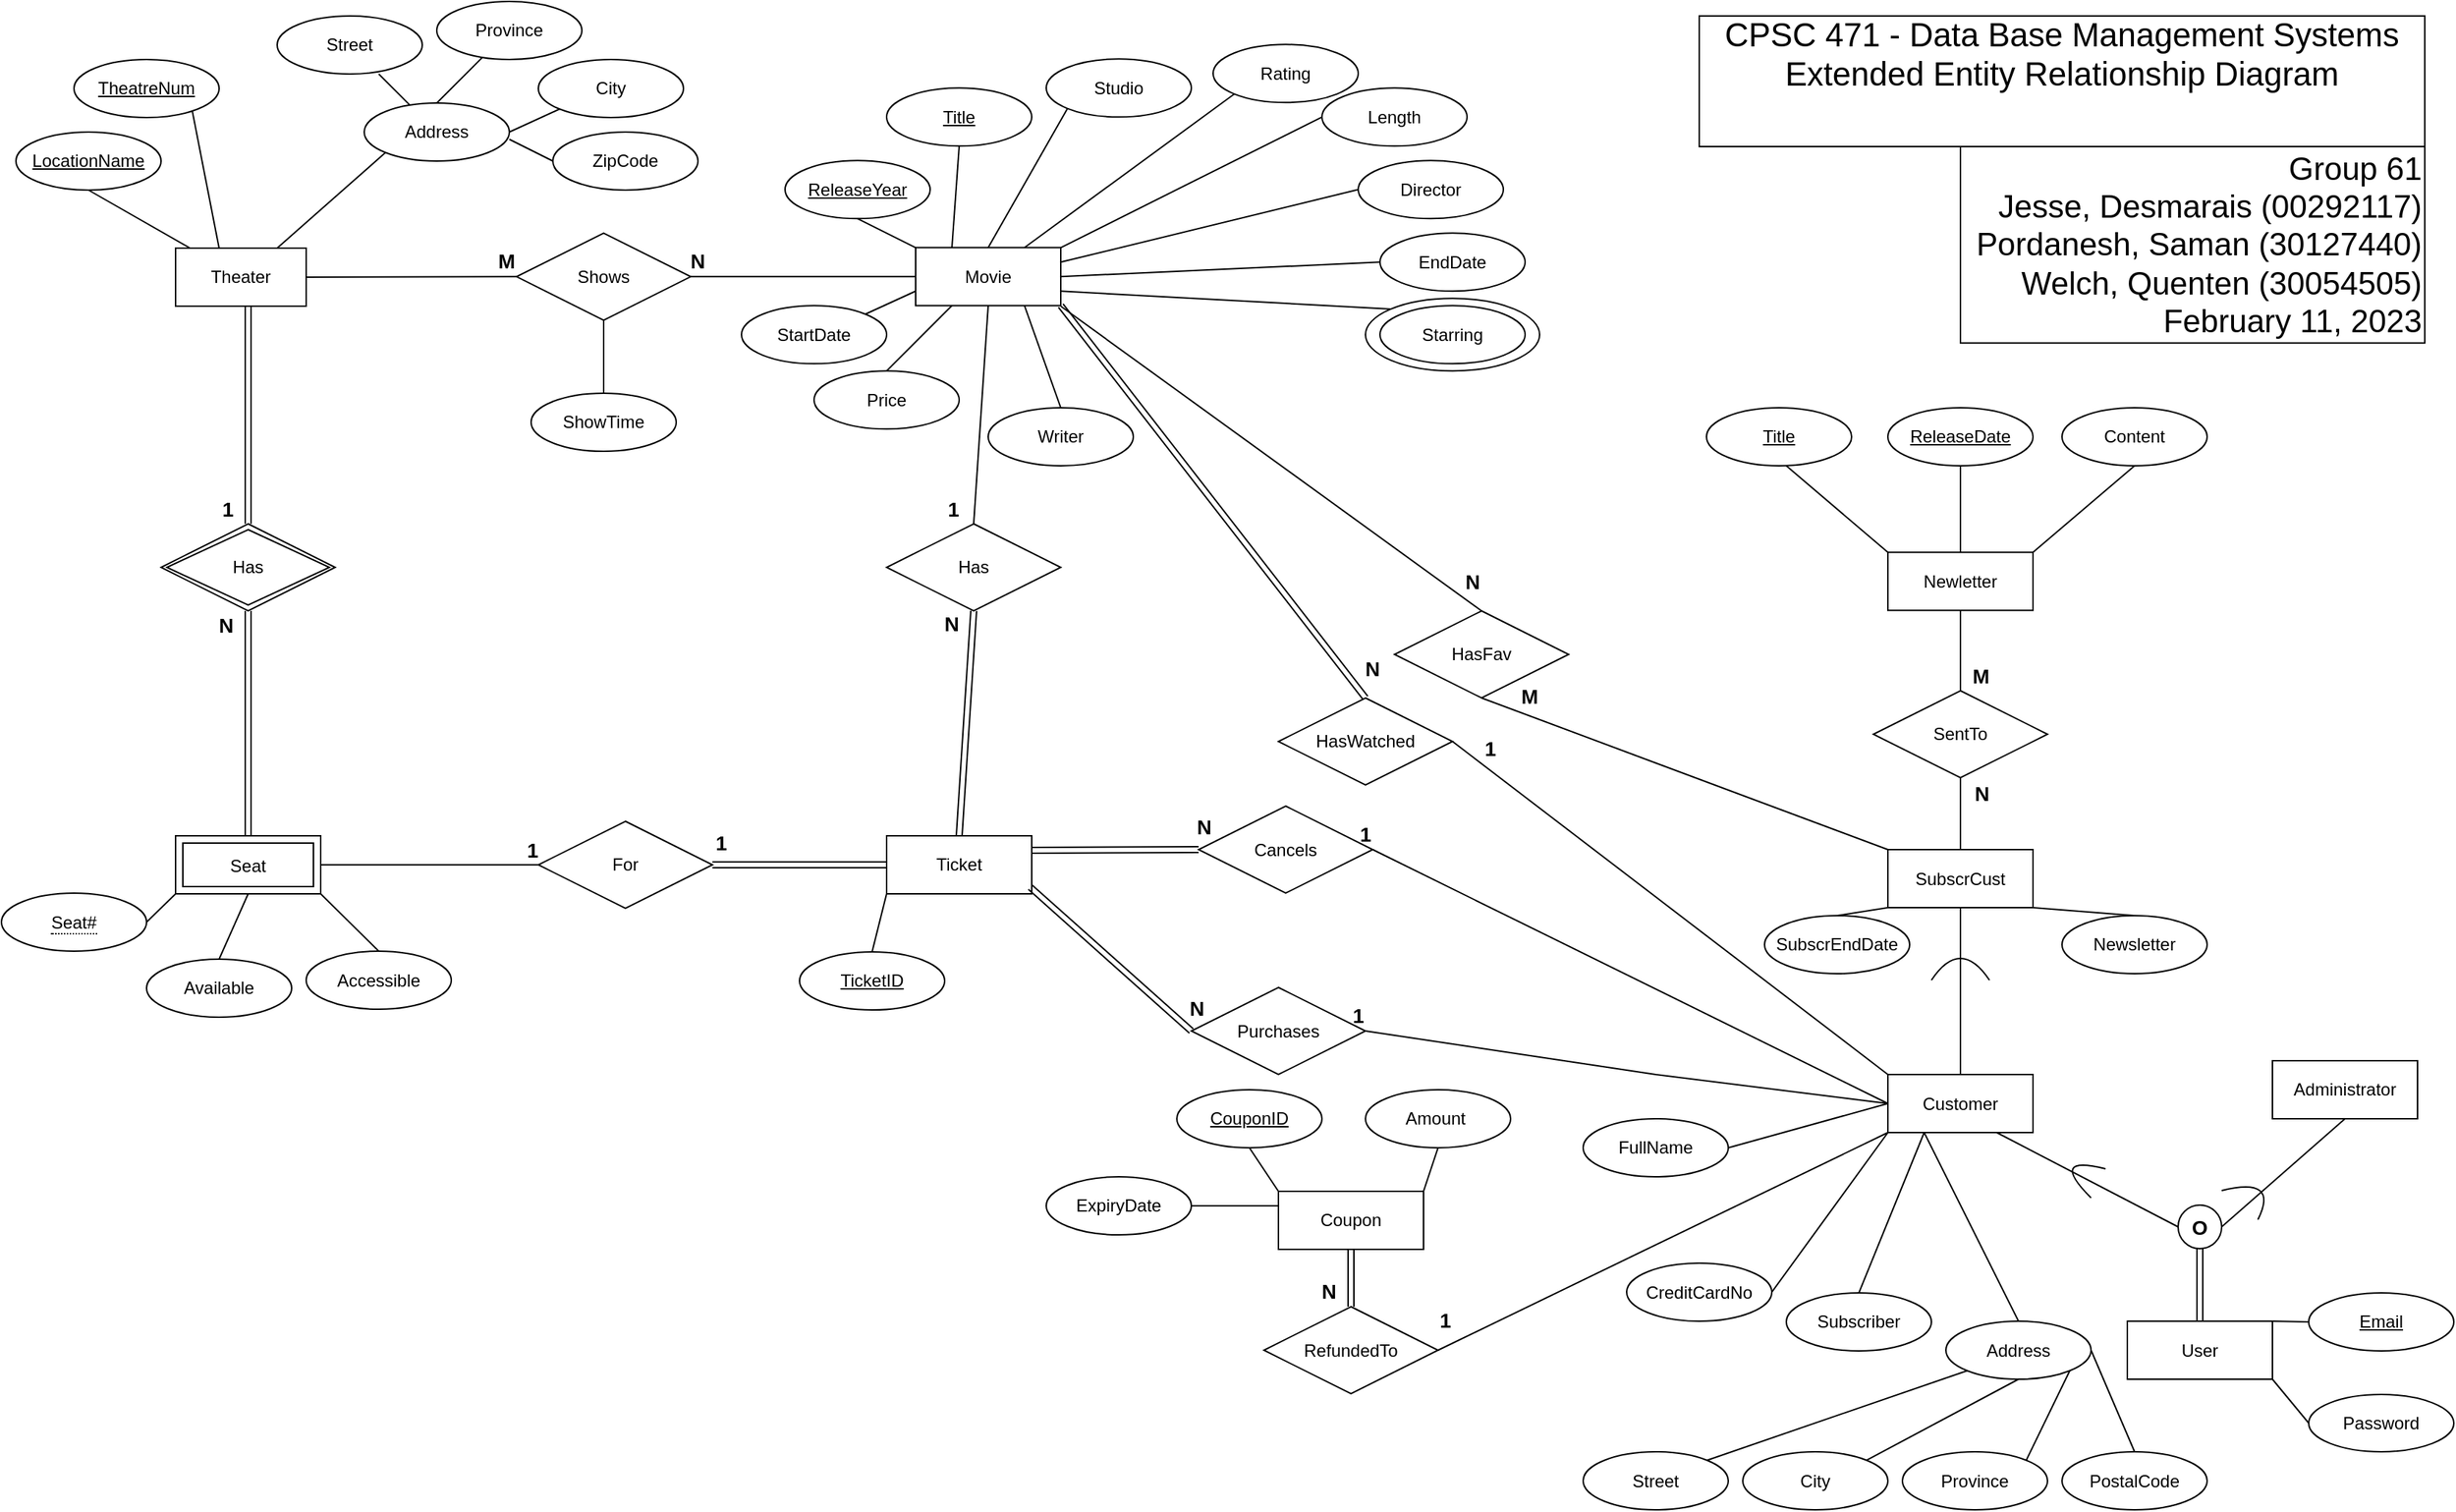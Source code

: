 <mxfile version="20.8.20" type="google"><diagram name="Page-1" id="qJ1Bfn8L9Js7blj-Uruq"><mxGraphModel grid="1" page="1" gridSize="10" guides="1" tooltips="1" connect="1" arrows="1" fold="1" pageScale="1" pageWidth="850" pageHeight="1100" math="0" shadow="0"><root><mxCell id="0"/><mxCell id="1" parent="0"/><mxCell id="-PAj37-45FIF2RfNOCXX-3" value="City" style="ellipse;whiteSpace=wrap;html=1;align=center;" vertex="1" parent="1"><mxGeometry x="370" y="40" width="100" height="40" as="geometry"/></mxCell><mxCell id="-PAj37-45FIF2RfNOCXX-5" value="Province" style="ellipse;whiteSpace=wrap;html=1;align=center;" vertex="1" parent="1"><mxGeometry x="300" width="100" height="40" as="geometry"/></mxCell><mxCell id="-PAj37-45FIF2RfNOCXX-7" value="&lt;u&gt;LocationName&lt;/u&gt;" style="ellipse;whiteSpace=wrap;html=1;align=center;" vertex="1" parent="1"><mxGeometry x="10" y="90" width="100" height="40" as="geometry"/></mxCell><mxCell id="-PAj37-45FIF2RfNOCXX-16" value="&lt;font style=&quot;font-size: 12px;&quot;&gt;Seat&lt;/font&gt;" style="shape=ext;margin=3;double=1;whiteSpace=wrap;html=1;align=center;fontSize=14;" vertex="1" parent="1"><mxGeometry x="120" y="575" width="100" height="40" as="geometry"/></mxCell><mxCell id="-PAj37-45FIF2RfNOCXX-19" value="Accessible" style="ellipse;whiteSpace=wrap;html=1;align=center;" vertex="1" parent="1"><mxGeometry x="210" y="654.5" width="100" height="40" as="geometry"/></mxCell><mxCell id="-PAj37-45FIF2RfNOCXX-21" value="Available" style="ellipse;whiteSpace=wrap;html=1;align=center;" vertex="1" parent="1"><mxGeometry x="100" y="660" width="100" height="40" as="geometry"/></mxCell><mxCell id="-PAj37-45FIF2RfNOCXX-22" value="Has" style="shape=rhombus;double=1;perimeter=rhombusPerimeter;whiteSpace=wrap;html=1;align=center;fontSize=12;" vertex="1" parent="1"><mxGeometry x="110" y="360" width="120" height="60" as="geometry"/></mxCell><mxCell id="-PAj37-45FIF2RfNOCXX-23" value="" style="shape=link;html=1;rounded=0;exitX=0.5;exitY=1;exitDx=0;exitDy=0;entryX=0.5;entryY=0;entryDx=0;entryDy=0;" edge="1" parent="1" target="-PAj37-45FIF2RfNOCXX-22"><mxGeometry relative="1" as="geometry"><mxPoint x="170" y="210" as="sourcePoint"/><mxPoint x="300" y="70" as="targetPoint"/></mxGeometry></mxCell><mxCell id="-PAj37-45FIF2RfNOCXX-24" value="&lt;b&gt;&lt;font style=&quot;font-size: 14px;&quot;&gt;1&lt;/font&gt;&lt;/b&gt;" style="resizable=0;html=1;align=right;verticalAlign=bottom;" connectable="0" vertex="1" parent="-PAj37-45FIF2RfNOCXX-23"><mxGeometry x="1" relative="1" as="geometry"><mxPoint x="-10" as="offset"/></mxGeometry></mxCell><mxCell id="-PAj37-45FIF2RfNOCXX-25" value="" style="shape=link;html=1;rounded=0;exitX=0.5;exitY=0;exitDx=0;exitDy=0;entryX=0.5;entryY=1;entryDx=0;entryDy=0;" edge="1" parent="1" source="-PAj37-45FIF2RfNOCXX-16" target="-PAj37-45FIF2RfNOCXX-22"><mxGeometry relative="1" as="geometry"><mxPoint x="230" y="180" as="sourcePoint"/><mxPoint x="300" y="130" as="targetPoint"/></mxGeometry></mxCell><mxCell id="-PAj37-45FIF2RfNOCXX-26" value="&lt;b&gt;&lt;font style=&quot;font-size: 14px;&quot;&gt;N&lt;/font&gt;&lt;/b&gt;" style="resizable=0;html=1;align=right;verticalAlign=bottom;" connectable="0" vertex="1" parent="-PAj37-45FIF2RfNOCXX-25"><mxGeometry x="1" relative="1" as="geometry"><mxPoint x="-10" y="20" as="offset"/></mxGeometry></mxCell><mxCell id="-PAj37-45FIF2RfNOCXX-27" value="Movie" style="whiteSpace=wrap;html=1;align=center;" vertex="1" parent="1"><mxGeometry x="630" y="169.64" width="100" height="40" as="geometry"/></mxCell><mxCell id="-PAj37-45FIF2RfNOCXX-29" value="&lt;u&gt;Title&lt;/u&gt;" style="ellipse;whiteSpace=wrap;html=1;align=center;" vertex="1" parent="1"><mxGeometry x="610" y="59.64" width="100" height="40" as="geometry"/></mxCell><mxCell id="-PAj37-45FIF2RfNOCXX-30" value="Studio" style="ellipse;whiteSpace=wrap;html=1;align=center;" vertex="1" parent="1"><mxGeometry x="720" y="39.64" width="100" height="40" as="geometry"/></mxCell><mxCell id="-PAj37-45FIF2RfNOCXX-32" value="Rating" style="ellipse;whiteSpace=wrap;html=1;align=center;" vertex="1" parent="1"><mxGeometry x="835" y="29.64" width="100" height="40" as="geometry"/></mxCell><mxCell id="-PAj37-45FIF2RfNOCXX-33" value="Length" style="ellipse;whiteSpace=wrap;html=1;align=center;" vertex="1" parent="1"><mxGeometry x="910" y="59.64" width="100" height="40" as="geometry"/></mxCell><mxCell id="-PAj37-45FIF2RfNOCXX-34" value="&lt;u&gt;TheatreNum&lt;/u&gt;" style="ellipse;whiteSpace=wrap;html=1;align=center;fontSize=12;" vertex="1" parent="1"><mxGeometry x="50" y="40" width="100" height="40" as="geometry"/></mxCell><mxCell id="-PAj37-45FIF2RfNOCXX-36" value="&lt;span style=&quot;border-bottom: 1px dotted&quot;&gt;Seat#&lt;/span&gt;" style="ellipse;whiteSpace=wrap;html=1;align=center;fontSize=12;" vertex="1" parent="1"><mxGeometry y="614.5" width="100" height="40" as="geometry"/></mxCell><mxCell id="-PAj37-45FIF2RfNOCXX-37" value="Director" style="ellipse;whiteSpace=wrap;html=1;align=center;" vertex="1" parent="1"><mxGeometry x="935" y="109.64" width="100" height="40" as="geometry"/></mxCell><mxCell id="-PAj37-45FIF2RfNOCXX-40" value="Writer" style="ellipse;whiteSpace=wrap;html=1;align=center;" vertex="1" parent="1"><mxGeometry x="680" y="280" width="100" height="40" as="geometry"/></mxCell><mxCell id="-PAj37-45FIF2RfNOCXX-46" value="&lt;u&gt;ReleaseYear&lt;/u&gt;" style="ellipse;whiteSpace=wrap;html=1;align=center;" vertex="1" parent="1"><mxGeometry x="540" y="109.64" width="100" height="40" as="geometry"/></mxCell><mxCell id="-PAj37-45FIF2RfNOCXX-47" value="StartDate" style="ellipse;whiteSpace=wrap;html=1;align=center;" vertex="1" parent="1"><mxGeometry x="510" y="209.64" width="100" height="40" as="geometry"/></mxCell><mxCell id="-PAj37-45FIF2RfNOCXX-48" value="EndDate" style="ellipse;whiteSpace=wrap;html=1;align=center;" vertex="1" parent="1"><mxGeometry x="950" y="159.64" width="100" height="40" as="geometry"/></mxCell><mxCell id="-PAj37-45FIF2RfNOCXX-49" value="Shows" style="shape=rhombus;perimeter=rhombusPerimeter;whiteSpace=wrap;html=1;align=center;fontSize=12;" vertex="1" parent="1"><mxGeometry x="355" y="159.64" width="120" height="60" as="geometry"/></mxCell><mxCell id="-PAj37-45FIF2RfNOCXX-50" value="" style="endArrow=none;html=1;rounded=0;fontSize=12;exitX=1;exitY=0.5;exitDx=0;exitDy=0;entryX=0;entryY=0.5;entryDx=0;entryDy=0;" edge="1" parent="1" source="eyGUkNBjq6eAQ4mQDDZJ-2" target="-PAj37-45FIF2RfNOCXX-49"><mxGeometry relative="1" as="geometry"><mxPoint x="220" y="190" as="sourcePoint"/><mxPoint x="490" y="330" as="targetPoint"/></mxGeometry></mxCell><mxCell id="-PAj37-45FIF2RfNOCXX-51" value="&lt;font style=&quot;font-size: 14px;&quot;&gt;M&lt;/font&gt;" style="resizable=0;html=1;align=right;verticalAlign=bottom;fontSize=13;fontStyle=1" connectable="0" vertex="1" parent="-PAj37-45FIF2RfNOCXX-50"><mxGeometry x="1" relative="1" as="geometry"><mxPoint as="offset"/></mxGeometry></mxCell><mxCell id="-PAj37-45FIF2RfNOCXX-53" value="" style="endArrow=none;html=1;rounded=0;fontSize=12;entryX=1;entryY=0.5;entryDx=0;entryDy=0;exitX=0;exitY=0.5;exitDx=0;exitDy=0;" edge="1" parent="1" source="-PAj37-45FIF2RfNOCXX-27" target="-PAj37-45FIF2RfNOCXX-49"><mxGeometry relative="1" as="geometry"><mxPoint x="880" y="190" as="sourcePoint"/><mxPoint x="710" y="190" as="targetPoint"/></mxGeometry></mxCell><mxCell id="-PAj37-45FIF2RfNOCXX-54" value="&lt;font style=&quot;font-size: 14px;&quot;&gt;&lt;b&gt;N&lt;/b&gt;&lt;/font&gt;" style="resizable=0;html=1;align=right;verticalAlign=bottom;fontSize=12;" connectable="0" vertex="1" parent="-PAj37-45FIF2RfNOCXX-53"><mxGeometry x="1" relative="1" as="geometry"><mxPoint x="10" as="offset"/></mxGeometry></mxCell><mxCell id="-PAj37-45FIF2RfNOCXX-59" value="For" style="shape=rhombus;perimeter=rhombusPerimeter;whiteSpace=wrap;html=1;align=center;fontSize=12;" vertex="1" parent="1"><mxGeometry x="370" y="565" width="120" height="60" as="geometry"/></mxCell><mxCell id="-PAj37-45FIF2RfNOCXX-60" value="" style="shape=link;html=1;rounded=0;exitX=0;exitY=0.5;exitDx=0;exitDy=0;entryX=1;entryY=0.5;entryDx=0;entryDy=0;" edge="1" parent="1" target="-PAj37-45FIF2RfNOCXX-59"><mxGeometry relative="1" as="geometry"><mxPoint x="610" y="595" as="sourcePoint"/><mxPoint x="300" y="70" as="targetPoint"/></mxGeometry></mxCell><mxCell id="-PAj37-45FIF2RfNOCXX-61" value="&lt;b&gt;&lt;font style=&quot;font-size: 14px;&quot;&gt;1&lt;/font&gt;&lt;/b&gt;" style="resizable=0;html=1;align=right;verticalAlign=bottom;" connectable="0" vertex="1" parent="-PAj37-45FIF2RfNOCXX-60"><mxGeometry x="1" relative="1" as="geometry"><mxPoint x="10" y="-5" as="offset"/></mxGeometry></mxCell><mxCell id="-PAj37-45FIF2RfNOCXX-62" value="" style="endArrow=none;html=1;rounded=0;fontSize=12;exitX=1;exitY=0.5;exitDx=0;exitDy=0;entryX=0;entryY=0.5;entryDx=0;entryDy=0;" edge="1" parent="1" source="-PAj37-45FIF2RfNOCXX-16" target="-PAj37-45FIF2RfNOCXX-59"><mxGeometry relative="1" as="geometry"><mxPoint x="230" y="200" as="sourcePoint"/><mxPoint x="490" y="200" as="targetPoint"/></mxGeometry></mxCell><mxCell id="-PAj37-45FIF2RfNOCXX-63" value="&lt;font style=&quot;font-size: 14px;&quot;&gt;1&lt;/font&gt;" style="resizable=0;html=1;align=right;verticalAlign=bottom;fontSize=13;fontStyle=1" connectable="0" vertex="1" parent="-PAj37-45FIF2RfNOCXX-62"><mxGeometry x="1" relative="1" as="geometry"><mxPoint as="offset"/></mxGeometry></mxCell><mxCell id="-PAj37-45FIF2RfNOCXX-65" value="" style="group" connectable="0" vertex="1" parent="1"><mxGeometry x="940" y="204.64" width="120" height="50" as="geometry"/></mxCell><mxCell id="-PAj37-45FIF2RfNOCXX-31" value="" style="ellipse;whiteSpace=wrap;html=1;align=center;" vertex="1" parent="-PAj37-45FIF2RfNOCXX-65"><mxGeometry width="120" height="50" as="geometry"/></mxCell><mxCell id="-PAj37-45FIF2RfNOCXX-38" value="Starring" style="ellipse;whiteSpace=wrap;html=1;align=center;" vertex="1" parent="-PAj37-45FIF2RfNOCXX-65"><mxGeometry x="10" y="5" width="100" height="40" as="geometry"/></mxCell><mxCell id="-PAj37-45FIF2RfNOCXX-68" value="Has" style="shape=rhombus;perimeter=rhombusPerimeter;whiteSpace=wrap;html=1;align=center;fontSize=12;" vertex="1" parent="1"><mxGeometry x="610" y="360" width="120" height="60" as="geometry"/></mxCell><mxCell id="-PAj37-45FIF2RfNOCXX-69" value="" style="endArrow=none;html=1;rounded=0;fontSize=12;exitX=0.5;exitY=1;exitDx=0;exitDy=0;entryX=0.5;entryY=0;entryDx=0;entryDy=0;" edge="1" parent="1" source="-PAj37-45FIF2RfNOCXX-27" target="-PAj37-45FIF2RfNOCXX-68"><mxGeometry relative="1" as="geometry"><mxPoint x="410" y="290" as="sourcePoint"/><mxPoint x="470" y="400" as="targetPoint"/></mxGeometry></mxCell><mxCell id="-PAj37-45FIF2RfNOCXX-70" value="&lt;font style=&quot;font-size: 14px;&quot;&gt;1&lt;/font&gt;" style="resizable=0;html=1;align=right;verticalAlign=bottom;fontSize=13;fontStyle=1" connectable="0" vertex="1" parent="-PAj37-45FIF2RfNOCXX-69"><mxGeometry x="1" relative="1" as="geometry"><mxPoint x="-10" y="1" as="offset"/></mxGeometry></mxCell><mxCell id="-PAj37-45FIF2RfNOCXX-71" value="" style="shape=link;html=1;rounded=0;entryX=0.5;entryY=1;entryDx=0;entryDy=0;exitX=0.5;exitY=0;exitDx=0;exitDy=0;" edge="1" parent="1" target="-PAj37-45FIF2RfNOCXX-68"><mxGeometry relative="1" as="geometry"><mxPoint x="660" y="575" as="sourcePoint"/><mxPoint x="500" y="605" as="targetPoint"/></mxGeometry></mxCell><mxCell id="-PAj37-45FIF2RfNOCXX-72" value="&lt;b&gt;&lt;font style=&quot;font-size: 14px;&quot;&gt;N&lt;/font&gt;&lt;/b&gt;" style="resizable=0;html=1;align=right;verticalAlign=bottom;" connectable="0" vertex="1" parent="-PAj37-45FIF2RfNOCXX-71"><mxGeometry x="1" relative="1" as="geometry"><mxPoint x="-10" y="20" as="offset"/></mxGeometry></mxCell><mxCell id="-PAj37-45FIF2RfNOCXX-73" value="User" style="whiteSpace=wrap;html=1;align=center;" vertex="1" parent="1"><mxGeometry x="1465" y="909.5" width="100" height="40" as="geometry"/></mxCell><mxCell id="-PAj37-45FIF2RfNOCXX-75" value="" style="endArrow=none;html=1;rounded=0;fontSize=12;exitX=0;exitY=0.5;exitDx=0;exitDy=0;entryX=1;entryY=0.5;entryDx=0;entryDy=0;" edge="1" parent="1" source="-PAj37-45FIF2RfNOCXX-94" target="TXtNzSf0QfKhJ7lZOSFn-6"><mxGeometry relative="1" as="geometry"><mxPoint x="860" y="629.5" as="sourcePoint"/><mxPoint x="890" y="669.5" as="targetPoint"/><Array as="points"><mxPoint x="1140" y="739.5"/></Array></mxGeometry></mxCell><mxCell id="-PAj37-45FIF2RfNOCXX-76" value="&lt;font style=&quot;font-size: 14px;&quot;&gt;1&lt;/font&gt;" style="resizable=0;html=1;align=right;verticalAlign=bottom;fontSize=13;fontStyle=1" connectable="0" vertex="1" parent="-PAj37-45FIF2RfNOCXX-75"><mxGeometry x="1" relative="1" as="geometry"><mxPoint as="offset"/></mxGeometry></mxCell><mxCell id="TXtNzSf0QfKhJ7lZOSFn-8" value="&lt;font style=&quot;font-size: 14px;&quot;&gt;N&lt;/font&gt;" style="resizable=0;html=1;align=right;verticalAlign=bottom;fontSize=13;fontStyle=1" connectable="0" vertex="1" parent="-PAj37-45FIF2RfNOCXX-75"><mxGeometry x="1" relative="1" as="geometry"><mxPoint x="-110" y="-5" as="offset"/></mxGeometry></mxCell><mxCell id="-PAj37-45FIF2RfNOCXX-94" value="Customer" style="whiteSpace=wrap;html=1;align=center;" vertex="1" parent="1"><mxGeometry x="1300" y="739.5" width="100" height="40" as="geometry"/></mxCell><mxCell id="-PAj37-45FIF2RfNOCXX-99" value="&lt;b&gt;O&lt;/b&gt;" style="ellipse;whiteSpace=wrap;html=1;aspect=fixed;fontSize=14;" vertex="1" parent="1"><mxGeometry x="1500" y="829.5" width="30" height="30" as="geometry"/></mxCell><mxCell id="-PAj37-45FIF2RfNOCXX-100" value="" style="shape=link;html=1;rounded=0;fontSize=14;entryX=0.5;entryY=1;entryDx=0;entryDy=0;exitX=0.5;exitY=0;exitDx=0;exitDy=0;" edge="1" parent="1" source="-PAj37-45FIF2RfNOCXX-73" target="-PAj37-45FIF2RfNOCXX-99"><mxGeometry relative="1" as="geometry"><mxPoint x="830" y="819.5" as="sourcePoint"/><mxPoint x="990" y="819.5" as="targetPoint"/></mxGeometry></mxCell><mxCell id="-PAj37-45FIF2RfNOCXX-102" value="Administrator" style="whiteSpace=wrap;html=1;align=center;" vertex="1" parent="1"><mxGeometry x="1565" y="730" width="100" height="40" as="geometry"/></mxCell><mxCell id="-PAj37-45FIF2RfNOCXX-103" value="" style="endArrow=none;html=1;rounded=0;fontSize=14;entryX=0.75;entryY=1;entryDx=0;entryDy=0;exitX=0;exitY=0.5;exitDx=0;exitDy=0;" edge="1" parent="1" source="-PAj37-45FIF2RfNOCXX-99" target="-PAj37-45FIF2RfNOCXX-94"><mxGeometry width="50" height="50" relative="1" as="geometry"><mxPoint x="1030" y="839.5" as="sourcePoint"/><mxPoint x="1430" y="799.5" as="targetPoint"/></mxGeometry></mxCell><mxCell id="-PAj37-45FIF2RfNOCXX-104" value="" style="endArrow=none;html=1;rounded=0;fontSize=14;entryX=0.5;entryY=1;entryDx=0;entryDy=0;exitX=1;exitY=0.5;exitDx=0;exitDy=0;" edge="1" parent="1" source="-PAj37-45FIF2RfNOCXX-99" target="-PAj37-45FIF2RfNOCXX-102"><mxGeometry width="50" height="50" relative="1" as="geometry"><mxPoint x="1510" y="854.5" as="sourcePoint"/><mxPoint x="1440" y="809.5" as="targetPoint"/></mxGeometry></mxCell><mxCell id="-PAj37-45FIF2RfNOCXX-105" value="" style="curved=1;endArrow=none;html=1;rounded=0;strokeColor=default;endFill=0;fontSize=14;" edge="1" parent="1"><mxGeometry width="50" height="50" relative="1" as="geometry"><mxPoint x="1440" y="824.5" as="sourcePoint"/><mxPoint x="1450" y="804.5" as="targetPoint"/><Array as="points"><mxPoint x="1410" y="794.5"/><mxPoint x="1450" y="804.5"/></Array></mxGeometry></mxCell><mxCell id="-PAj37-45FIF2RfNOCXX-106" value="" style="curved=1;endArrow=none;html=1;rounded=0;strokeColor=default;endFill=0;fontSize=14;" edge="1" parent="1"><mxGeometry width="50" height="50" relative="1" as="geometry"><mxPoint x="1530" y="819.5" as="sourcePoint"/><mxPoint x="1555" y="839.5" as="targetPoint"/><Array as="points"><mxPoint x="1570" y="809.5"/><mxPoint x="1555" y="839.5"/></Array></mxGeometry></mxCell><mxCell id="TXtNzSf0QfKhJ7lZOSFn-1" value="" style="endArrow=none;html=1;rounded=0;entryX=0;entryY=1;entryDx=0;entryDy=0;exitX=0.5;exitY=0;exitDx=0;exitDy=0;" edge="1" parent="1"><mxGeometry width="50" height="50" relative="1" as="geometry"><mxPoint x="600" y="655" as="sourcePoint"/><mxPoint x="610" y="615" as="targetPoint"/></mxGeometry></mxCell><mxCell id="TXtNzSf0QfKhJ7lZOSFn-5" value="Ticket" style="whiteSpace=wrap;html=1;align=center;" vertex="1" parent="1"><mxGeometry x="610" y="575" width="100" height="40" as="geometry"/></mxCell><mxCell id="TXtNzSf0QfKhJ7lZOSFn-6" value="Purchases" style="shape=rhombus;perimeter=rhombusPerimeter;whiteSpace=wrap;html=1;align=center;" vertex="1" parent="1"><mxGeometry x="820" y="679.5" width="120" height="60" as="geometry"/></mxCell><mxCell id="TXtNzSf0QfKhJ7lZOSFn-9" value="&lt;u&gt;TicketID&lt;/u&gt;" style="ellipse;whiteSpace=wrap;html=1;align=center;" vertex="1" parent="1"><mxGeometry x="550" y="655" width="100" height="40" as="geometry"/></mxCell><mxCell id="sYqmScJNdk0ZNxLy8t2V-11" value="Coupon" style="whiteSpace=wrap;html=1;align=center;" vertex="1" parent="1"><mxGeometry x="880" y="820" width="100" height="40" as="geometry"/></mxCell><mxCell id="avupX3aP2SsJR7dzK6Yv-3" value="SubscrCust" style="whiteSpace=wrap;html=1;align=center;" vertex="1" parent="1"><mxGeometry x="1300" y="584.5" width="100" height="40" as="geometry"/></mxCell><mxCell id="avupX3aP2SsJR7dzK6Yv-7" value="" style="endArrow=none;html=1;rounded=0;fontSize=14;exitX=0.5;exitY=0;exitDx=0;exitDy=0;entryX=0.5;entryY=1;entryDx=0;entryDy=0;" edge="1" parent="1" source="-PAj37-45FIF2RfNOCXX-94" target="avupX3aP2SsJR7dzK6Yv-3"><mxGeometry width="50" height="50" relative="1" as="geometry"><mxPoint x="1540" y="594.5" as="sourcePoint"/><mxPoint x="1600" y="539.5" as="targetPoint"/></mxGeometry></mxCell><mxCell id="avupX3aP2SsJR7dzK6Yv-8" value="" style="curved=1;endArrow=none;html=1;rounded=0;strokeColor=default;endFill=0;fontSize=14;" edge="1" parent="1"><mxGeometry width="50" height="50" relative="1" as="geometry"><mxPoint x="1330" y="674.5" as="sourcePoint"/><mxPoint x="1370" y="674.5" as="targetPoint"/><Array as="points"><mxPoint x="1350" y="644.5"/><mxPoint x="1370" y="674.5"/></Array></mxGeometry></mxCell><mxCell id="avupX3aP2SsJR7dzK6Yv-10" value="Password" style="ellipse;whiteSpace=wrap;html=1;align=center;" vertex="1" parent="1"><mxGeometry x="1590" y="960" width="100" height="39.5" as="geometry"/></mxCell><mxCell id="avupX3aP2SsJR7dzK6Yv-12" value="" style="endArrow=none;html=1;rounded=0;fontSize=14;entryX=0;entryY=0.5;entryDx=0;entryDy=0;exitX=1;exitY=1;exitDx=0;exitDy=0;" edge="1" parent="1" source="-PAj37-45FIF2RfNOCXX-73" target="avupX3aP2SsJR7dzK6Yv-10"><mxGeometry width="50" height="50" relative="1" as="geometry"><mxPoint x="1640" y="769.5" as="sourcePoint"/><mxPoint x="1670" y="749.5" as="targetPoint"/></mxGeometry></mxCell><mxCell id="avupX3aP2SsJR7dzK6Yv-14" value="&lt;u&gt;Email&lt;/u&gt;" style="ellipse;whiteSpace=wrap;html=1;align=center;" vertex="1" parent="1"><mxGeometry x="1590" y="890" width="100" height="40" as="geometry"/></mxCell><mxCell id="avupX3aP2SsJR7dzK6Yv-16" value="CreditCardNo" style="ellipse;whiteSpace=wrap;html=1;align=center;" vertex="1" parent="1"><mxGeometry x="1120" y="869.5" width="100" height="40" as="geometry"/></mxCell><mxCell id="avupX3aP2SsJR7dzK6Yv-17" value="Address" style="ellipse;whiteSpace=wrap;html=1;align=center;" vertex="1" parent="1"><mxGeometry x="1340" y="909.5" width="100" height="40" as="geometry"/></mxCell><mxCell id="avupX3aP2SsJR7dzK6Yv-19" value="Street" style="ellipse;whiteSpace=wrap;html=1;align=center;" vertex="1" parent="1"><mxGeometry x="1090" y="999.5" width="100" height="40" as="geometry"/></mxCell><mxCell id="avupX3aP2SsJR7dzK6Yv-20" value="City" style="ellipse;whiteSpace=wrap;html=1;align=center;" vertex="1" parent="1"><mxGeometry x="1200" y="999.5" width="100" height="40" as="geometry"/></mxCell><mxCell id="avupX3aP2SsJR7dzK6Yv-21" value="Province" style="ellipse;whiteSpace=wrap;html=1;align=center;" vertex="1" parent="1"><mxGeometry x="1310" y="999.5" width="100" height="40" as="geometry"/></mxCell><mxCell id="avupX3aP2SsJR7dzK6Yv-22" value="PostalCode" style="ellipse;whiteSpace=wrap;html=1;align=center;" vertex="1" parent="1"><mxGeometry x="1420" y="999.5" width="100" height="40" as="geometry"/></mxCell><mxCell id="avupX3aP2SsJR7dzK6Yv-24" value="" style="endArrow=none;html=1;rounded=0;fontSize=14;entryX=1;entryY=0.5;entryDx=0;entryDy=0;exitX=0.5;exitY=0;exitDx=0;exitDy=0;" edge="1" parent="1" source="avupX3aP2SsJR7dzK6Yv-22" target="avupX3aP2SsJR7dzK6Yv-17"><mxGeometry width="50" height="50" relative="1" as="geometry"><mxPoint x="1490" y="844.5" as="sourcePoint"/><mxPoint x="1420" y="799.5" as="targetPoint"/></mxGeometry></mxCell><mxCell id="avupX3aP2SsJR7dzK6Yv-25" value="" style="endArrow=none;html=1;rounded=0;fontSize=14;entryX=1;entryY=1;entryDx=0;entryDy=0;exitX=1;exitY=0;exitDx=0;exitDy=0;" edge="1" parent="1" source="avupX3aP2SsJR7dzK6Yv-21" target="avupX3aP2SsJR7dzK6Yv-17"><mxGeometry width="50" height="50" relative="1" as="geometry"><mxPoint x="1480" y="1009.5" as="sourcePoint"/><mxPoint x="1460" y="969.5" as="targetPoint"/></mxGeometry></mxCell><mxCell id="avupX3aP2SsJR7dzK6Yv-26" value="" style="endArrow=none;html=1;rounded=0;fontSize=14;entryX=0.5;entryY=1;entryDx=0;entryDy=0;exitX=1;exitY=0;exitDx=0;exitDy=0;" edge="1" parent="1" source="avupX3aP2SsJR7dzK6Yv-20" target="avupX3aP2SsJR7dzK6Yv-17"><mxGeometry width="50" height="50" relative="1" as="geometry"><mxPoint x="1405" y="1015.5" as="sourcePoint"/><mxPoint x="1445" y="983.5" as="targetPoint"/></mxGeometry></mxCell><mxCell id="avupX3aP2SsJR7dzK6Yv-27" value="" style="endArrow=none;html=1;rounded=0;fontSize=14;entryX=0;entryY=1;entryDx=0;entryDy=0;exitX=1;exitY=0;exitDx=0;exitDy=0;" edge="1" parent="1" source="avupX3aP2SsJR7dzK6Yv-19" target="avupX3aP2SsJR7dzK6Yv-17"><mxGeometry width="50" height="50" relative="1" as="geometry"><mxPoint x="1295" y="1015.5" as="sourcePoint"/><mxPoint x="1410" y="989.5" as="targetPoint"/></mxGeometry></mxCell><mxCell id="avupX3aP2SsJR7dzK6Yv-29" value="FullName" style="ellipse;whiteSpace=wrap;html=1;align=center;" vertex="1" parent="1"><mxGeometry x="1090" y="770" width="100" height="40" as="geometry"/></mxCell><mxCell id="avupX3aP2SsJR7dzK6Yv-30" value="" style="endArrow=none;html=1;rounded=0;fontSize=14;exitX=0;exitY=0.5;exitDx=0;exitDy=0;entryX=1;entryY=0;entryDx=0;entryDy=0;" edge="1" parent="1" source="avupX3aP2SsJR7dzK6Yv-14" target="-PAj37-45FIF2RfNOCXX-73"><mxGeometry width="50" height="50" relative="1" as="geometry"><mxPoint x="1440" y="849.5" as="sourcePoint"/><mxPoint x="1400" y="840" as="targetPoint"/><Array as="points"/></mxGeometry></mxCell><mxCell id="avupX3aP2SsJR7dzK6Yv-32" value="" style="endArrow=none;html=1;rounded=0;fontSize=14;exitX=1;exitY=0.5;exitDx=0;exitDy=0;entryX=0;entryY=0.5;entryDx=0;entryDy=0;" edge="1" parent="1" source="avupX3aP2SsJR7dzK6Yv-29" target="-PAj37-45FIF2RfNOCXX-94"><mxGeometry width="50" height="50" relative="1" as="geometry"><mxPoint x="1240" y="729.5" as="sourcePoint"/><mxPoint x="1310" y="759.5" as="targetPoint"/></mxGeometry></mxCell><mxCell id="avupX3aP2SsJR7dzK6Yv-33" value="" style="endArrow=none;html=1;rounded=0;fontSize=14;exitX=1;exitY=0.5;exitDx=0;exitDy=0;entryX=0;entryY=1;entryDx=0;entryDy=0;" edge="1" parent="1" source="avupX3aP2SsJR7dzK6Yv-16" target="-PAj37-45FIF2RfNOCXX-94"><mxGeometry width="50" height="50" relative="1" as="geometry"><mxPoint x="1200" y="779.5" as="sourcePoint"/><mxPoint x="1310" y="769.5" as="targetPoint"/></mxGeometry></mxCell><mxCell id="avupX3aP2SsJR7dzK6Yv-35" value="Subscriber" style="ellipse;whiteSpace=wrap;html=1;align=center;" vertex="1" parent="1"><mxGeometry x="1230" y="890" width="100" height="40" as="geometry"/></mxCell><mxCell id="avupX3aP2SsJR7dzK6Yv-36" value="" style="endArrow=none;html=1;rounded=0;fontSize=14;entryX=0.25;entryY=1;entryDx=0;entryDy=0;exitX=0.5;exitY=0;exitDx=0;exitDy=0;" edge="1" parent="1" source="avupX3aP2SsJR7dzK6Yv-35" target="-PAj37-45FIF2RfNOCXX-94"><mxGeometry width="50" height="50" relative="1" as="geometry"><mxPoint x="1290" y="729.5" as="sourcePoint"/><mxPoint x="1310" y="749.5" as="targetPoint"/><Array as="points"/></mxGeometry></mxCell><mxCell id="avupX3aP2SsJR7dzK6Yv-40" value="SubscrEndDate" style="ellipse;whiteSpace=wrap;html=1;align=center;" vertex="1" parent="1"><mxGeometry x="1215" y="630" width="100" height="40" as="geometry"/></mxCell><mxCell id="avupX3aP2SsJR7dzK6Yv-54" value="" style="endArrow=none;html=1;rounded=0;fontSize=14;entryX=0.25;entryY=1;entryDx=0;entryDy=0;exitX=0.5;exitY=0;exitDx=0;exitDy=0;" edge="1" parent="1" source="avupX3aP2SsJR7dzK6Yv-17" target="-PAj37-45FIF2RfNOCXX-94"><mxGeometry width="50" height="50" relative="1" as="geometry"><mxPoint x="1180" y="859.5" as="sourcePoint"/><mxPoint x="1335" y="789.5" as="targetPoint"/></mxGeometry></mxCell><mxCell id="avupX3aP2SsJR7dzK6Yv-56" value="" style="endArrow=none;html=1;rounded=0;fontSize=14;exitX=0.5;exitY=0;exitDx=0;exitDy=0;entryX=0;entryY=1;entryDx=0;entryDy=0;" edge="1" parent="1" source="avupX3aP2SsJR7dzK6Yv-40" target="avupX3aP2SsJR7dzK6Yv-3"><mxGeometry width="50" height="50" relative="1" as="geometry"><mxPoint x="1470" y="579.5" as="sourcePoint"/><mxPoint x="1410" y="614.5" as="targetPoint"/></mxGeometry></mxCell><mxCell id="avupX3aP2SsJR7dzK6Yv-63" value="" style="endArrow=none;html=1;rounded=0;fontSize=14;exitX=0.5;exitY=1;exitDx=0;exitDy=0;entryX=0;entryY=0;entryDx=0;entryDy=0;" edge="1" parent="1" source="-PAj37-45FIF2RfNOCXX-46" target="-PAj37-45FIF2RfNOCXX-27"><mxGeometry width="50" height="50" relative="1" as="geometry"><mxPoint x="1300" y="559.64" as="sourcePoint"/><mxPoint x="1360" y="594.64" as="targetPoint"/></mxGeometry></mxCell><mxCell id="avupX3aP2SsJR7dzK6Yv-64" value="" style="endArrow=none;html=1;rounded=0;fontSize=14;exitX=0.5;exitY=1;exitDx=0;exitDy=0;entryX=0.25;entryY=0;entryDx=0;entryDy=0;" edge="1" parent="1" source="-PAj37-45FIF2RfNOCXX-29" target="-PAj37-45FIF2RfNOCXX-27"><mxGeometry width="50" height="50" relative="1" as="geometry"><mxPoint x="630" y="139.64" as="sourcePoint"/><mxPoint x="640" y="179.64" as="targetPoint"/><Array as="points"/></mxGeometry></mxCell><mxCell id="avupX3aP2SsJR7dzK6Yv-66" value="" style="endArrow=none;html=1;rounded=0;fontSize=14;exitX=0;exitY=1;exitDx=0;exitDy=0;entryX=0.5;entryY=0;entryDx=0;entryDy=0;" edge="1" parent="1" source="-PAj37-45FIF2RfNOCXX-30" target="-PAj37-45FIF2RfNOCXX-27"><mxGeometry width="50" height="50" relative="1" as="geometry"><mxPoint x="630" y="139.64" as="sourcePoint"/><mxPoint x="640" y="179.64" as="targetPoint"/></mxGeometry></mxCell><mxCell id="avupX3aP2SsJR7dzK6Yv-67" value="" style="endArrow=none;html=1;rounded=0;fontSize=14;exitX=0;exitY=1;exitDx=0;exitDy=0;entryX=0.75;entryY=0;entryDx=0;entryDy=0;" edge="1" parent="1" source="-PAj37-45FIF2RfNOCXX-32" target="-PAj37-45FIF2RfNOCXX-27"><mxGeometry width="50" height="50" relative="1" as="geometry"><mxPoint x="805" y="103.64" as="sourcePoint"/><mxPoint x="690" y="179.64" as="targetPoint"/></mxGeometry></mxCell><mxCell id="avupX3aP2SsJR7dzK6Yv-68" value="" style="endArrow=none;html=1;rounded=0;fontSize=14;exitX=0;exitY=0.5;exitDx=0;exitDy=0;entryX=1;entryY=0;entryDx=0;entryDy=0;" edge="1" parent="1" source="-PAj37-45FIF2RfNOCXX-33" target="-PAj37-45FIF2RfNOCXX-27"><mxGeometry width="50" height="50" relative="1" as="geometry"><mxPoint x="855" y="139.64" as="sourcePoint"/><mxPoint x="715" y="179.64" as="targetPoint"/></mxGeometry></mxCell><mxCell id="avupX3aP2SsJR7dzK6Yv-69" value="" style="endArrow=none;html=1;rounded=0;fontSize=14;exitX=0;exitY=0.5;exitDx=0;exitDy=0;entryX=1;entryY=0.25;entryDx=0;entryDy=0;" edge="1" parent="1" source="-PAj37-45FIF2RfNOCXX-37" target="-PAj37-45FIF2RfNOCXX-27"><mxGeometry width="50" height="50" relative="1" as="geometry"><mxPoint x="890" y="189.64" as="sourcePoint"/><mxPoint x="740" y="179.64" as="targetPoint"/></mxGeometry></mxCell><mxCell id="avupX3aP2SsJR7dzK6Yv-70" value="" style="endArrow=none;html=1;rounded=0;fontSize=14;exitX=0;exitY=0.5;exitDx=0;exitDy=0;entryX=1;entryY=0.5;entryDx=0;entryDy=0;" edge="1" parent="1" source="-PAj37-45FIF2RfNOCXX-48" target="-PAj37-45FIF2RfNOCXX-27"><mxGeometry width="50" height="50" relative="1" as="geometry"><mxPoint x="890" y="239.64" as="sourcePoint"/><mxPoint x="740" y="189.64" as="targetPoint"/></mxGeometry></mxCell><mxCell id="avupX3aP2SsJR7dzK6Yv-71" value="" style="endArrow=none;html=1;rounded=0;fontSize=14;exitX=0;exitY=0;exitDx=0;exitDy=0;entryX=1;entryY=0.75;entryDx=0;entryDy=0;" edge="1" parent="1" source="-PAj37-45FIF2RfNOCXX-31" target="-PAj37-45FIF2RfNOCXX-27"><mxGeometry width="50" height="50" relative="1" as="geometry"><mxPoint x="890" y="289.64" as="sourcePoint"/><mxPoint x="740" y="199.64" as="targetPoint"/></mxGeometry></mxCell><mxCell id="avupX3aP2SsJR7dzK6Yv-72" value="" style="endArrow=none;html=1;rounded=0;fontSize=14;exitX=0.5;exitY=0;exitDx=0;exitDy=0;entryX=0.75;entryY=1;entryDx=0;entryDy=0;" edge="1" parent="1" source="-PAj37-45FIF2RfNOCXX-40" target="-PAj37-45FIF2RfNOCXX-27"><mxGeometry width="50" height="50" relative="1" as="geometry"><mxPoint x="888" y="336.64" as="sourcePoint"/><mxPoint x="740" y="209.64" as="targetPoint"/></mxGeometry></mxCell><mxCell id="avupX3aP2SsJR7dzK6Yv-73" value="" style="endArrow=none;html=1;rounded=0;fontSize=14;exitX=0.5;exitY=0;exitDx=0;exitDy=0;entryX=0.5;entryY=1;entryDx=0;entryDy=0;" edge="1" parent="1" source="V4U6f8HiOrWIZ2Yn5Mmf-1" target="-PAj37-45FIF2RfNOCXX-49"><mxGeometry width="50" height="50" relative="1" as="geometry"><mxPoint x="415" y="280.0" as="sourcePoint"/><mxPoint x="415" y="220" as="targetPoint"/><Array as="points"/></mxGeometry></mxCell><mxCell id="avupX3aP2SsJR7dzK6Yv-75" value="" style="shape=link;html=1;rounded=0;exitX=0.99;exitY=0.886;exitDx=0;exitDy=0;entryX=0;entryY=0.5;entryDx=0;entryDy=0;exitPerimeter=0;" edge="1" parent="1" source="TXtNzSf0QfKhJ7lZOSFn-5" target="TXtNzSf0QfKhJ7lZOSFn-6"><mxGeometry relative="1" as="geometry"><mxPoint x="760" y="650" as="sourcePoint"/><mxPoint x="920" y="650" as="targetPoint"/></mxGeometry></mxCell><mxCell id="avupX3aP2SsJR7dzK6Yv-77" value="HasFav" style="shape=rhombus;perimeter=rhombusPerimeter;whiteSpace=wrap;html=1;align=center;" vertex="1" parent="1"><mxGeometry x="960" y="420" width="120" height="60" as="geometry"/></mxCell><mxCell id="avupX3aP2SsJR7dzK6Yv-78" value="HasWatched" style="shape=rhombus;perimeter=rhombusPerimeter;whiteSpace=wrap;html=1;align=center;" vertex="1" parent="1"><mxGeometry x="880" y="480" width="120" height="60" as="geometry"/></mxCell><mxCell id="eyGUkNBjq6eAQ4mQDDZJ-1" value="Address" style="ellipse;whiteSpace=wrap;html=1;align=center;" vertex="1" parent="1"><mxGeometry x="250" y="70" width="100" height="40" as="geometry"/></mxCell><mxCell id="eyGUkNBjq6eAQ4mQDDZJ-2" value="Theater" style="rounded=0;whiteSpace=wrap;html=1;" vertex="1" parent="1"><mxGeometry x="120" y="170" width="90" height="40" as="geometry"/></mxCell><mxCell id="eyGUkNBjq6eAQ4mQDDZJ-4" value="ZipCode" style="ellipse;whiteSpace=wrap;html=1;align=center;" vertex="1" parent="1"><mxGeometry x="380" y="90" width="100" height="40" as="geometry"/></mxCell><mxCell id="eyGUkNBjq6eAQ4mQDDZJ-5" value="Street" style="ellipse;whiteSpace=wrap;html=1;align=center;" vertex="1" parent="1"><mxGeometry x="190" y="10" width="100" height="40" as="geometry"/></mxCell><mxCell id="eyGUkNBjq6eAQ4mQDDZJ-6" value="" style="endArrow=none;html=1;rounded=0;" edge="1" parent="1" target="-PAj37-45FIF2RfNOCXX-5"><mxGeometry width="50" height="50" relative="1" as="geometry"><mxPoint x="300" y="70" as="sourcePoint"/><mxPoint x="320" y="40" as="targetPoint"/></mxGeometry></mxCell><mxCell id="eyGUkNBjq6eAQ4mQDDZJ-7" value="" style="endArrow=none;html=1;rounded=0;entryX=0;entryY=1;entryDx=0;entryDy=0;" edge="1" parent="1" target="-PAj37-45FIF2RfNOCXX-3"><mxGeometry width="50" height="50" relative="1" as="geometry"><mxPoint x="350" y="90" as="sourcePoint"/><mxPoint x="370" y="60" as="targetPoint"/></mxGeometry></mxCell><mxCell id="eyGUkNBjq6eAQ4mQDDZJ-8" value="" style="endArrow=none;html=1;rounded=0;entryX=0.2;entryY=1;entryDx=0;entryDy=0;entryPerimeter=0;exitX=0;exitY=0.5;exitDx=0;exitDy=0;" edge="1" parent="1" source="eyGUkNBjq6eAQ4mQDDZJ-4"><mxGeometry width="50" height="50" relative="1" as="geometry"><mxPoint x="330" y="125" as="sourcePoint"/><mxPoint x="350" y="95" as="targetPoint"/></mxGeometry></mxCell><mxCell id="eyGUkNBjq6eAQ4mQDDZJ-9" value="" style="endArrow=none;html=1;rounded=0;entryX=0.2;entryY=1;entryDx=0;entryDy=0;entryPerimeter=0;" edge="1" parent="1" source="eyGUkNBjq6eAQ4mQDDZJ-1"><mxGeometry width="50" height="50" relative="1" as="geometry"><mxPoint x="240" y="80" as="sourcePoint"/><mxPoint x="260" y="50" as="targetPoint"/></mxGeometry></mxCell><mxCell id="eyGUkNBjq6eAQ4mQDDZJ-10" value="" style="endArrow=none;html=1;rounded=0;entryX=0;entryY=1;entryDx=0;entryDy=0;" edge="1" parent="1" target="eyGUkNBjq6eAQ4mQDDZJ-1"><mxGeometry width="50" height="50" relative="1" as="geometry"><mxPoint x="190" y="170" as="sourcePoint"/><mxPoint x="210" y="140" as="targetPoint"/></mxGeometry></mxCell><mxCell id="eyGUkNBjq6eAQ4mQDDZJ-11" value="" style="endArrow=none;html=1;rounded=0;entryX=0.5;entryY=1;entryDx=0;entryDy=0;" edge="1" parent="1" target="-PAj37-45FIF2RfNOCXX-7"><mxGeometry width="50" height="50" relative="1" as="geometry"><mxPoint x="130" y="170" as="sourcePoint"/><mxPoint x="150" y="140" as="targetPoint"/></mxGeometry></mxCell><mxCell id="eyGUkNBjq6eAQ4mQDDZJ-12" value="" style="endArrow=none;html=1;rounded=0;entryX=0.815;entryY=0.886;entryDx=0;entryDy=0;entryPerimeter=0;" edge="1" parent="1" target="-PAj37-45FIF2RfNOCXX-34"><mxGeometry width="50" height="50" relative="1" as="geometry"><mxPoint x="150" y="170" as="sourcePoint"/><mxPoint x="170" y="140" as="targetPoint"/></mxGeometry></mxCell><mxCell id="xj2s2xJT0b7D8aZYbq1M-1" value="" style="endArrow=none;html=1;rounded=0;fontSize=12;exitX=0;exitY=0;exitDx=0;exitDy=0;entryX=1;entryY=0.5;entryDx=0;entryDy=0;" edge="1" parent="1" source="-PAj37-45FIF2RfNOCXX-94" target="avupX3aP2SsJR7dzK6Yv-78"><mxGeometry relative="1" as="geometry"><mxPoint x="1330" y="529.5" as="sourcePoint"/><mxPoint x="1160" y="529.5" as="targetPoint"/></mxGeometry></mxCell><mxCell id="xj2s2xJT0b7D8aZYbq1M-2" value="&lt;font style=&quot;font-size: 14px;&quot;&gt;&lt;b&gt;1&lt;/b&gt;&lt;/font&gt;" style="resizable=0;html=1;align=right;verticalAlign=bottom;fontSize=12;" connectable="0" vertex="1" parent="xj2s2xJT0b7D8aZYbq1M-1"><mxGeometry x="1" relative="1" as="geometry"><mxPoint x="30" y="15" as="offset"/></mxGeometry></mxCell><mxCell id="xj2s2xJT0b7D8aZYbq1M-3" value="" style="endArrow=none;html=1;rounded=0;fontSize=14;exitX=0;exitY=0.75;exitDx=0;exitDy=0;entryX=1;entryY=0;entryDx=0;entryDy=0;" edge="1" parent="1" source="-PAj37-45FIF2RfNOCXX-27" target="-PAj37-45FIF2RfNOCXX-47"><mxGeometry width="50" height="50" relative="1" as="geometry"><mxPoint x="630" y="139.64" as="sourcePoint"/><mxPoint x="640" y="179.64" as="targetPoint"/></mxGeometry></mxCell><mxCell id="xj2s2xJT0b7D8aZYbq1M-4" value="" style="shape=link;html=1;rounded=0;exitX=1;exitY=1;exitDx=0;exitDy=0;entryX=0.5;entryY=0;entryDx=0;entryDy=0;" edge="1" parent="1" source="-PAj37-45FIF2RfNOCXX-27" target="avupX3aP2SsJR7dzK6Yv-78"><mxGeometry relative="1" as="geometry"><mxPoint x="820" y="430" as="sourcePoint"/><mxPoint x="820" y="470" as="targetPoint"/></mxGeometry></mxCell><mxCell id="xj2s2xJT0b7D8aZYbq1M-5" value="&lt;b&gt;&lt;font style=&quot;font-size: 14px;&quot;&gt;N&lt;/font&gt;&lt;/b&gt;" style="resizable=0;html=1;align=right;verticalAlign=bottom;" connectable="0" vertex="1" parent="xj2s2xJT0b7D8aZYbq1M-4"><mxGeometry x="1" relative="1" as="geometry"><mxPoint x="10" y="-10" as="offset"/></mxGeometry></mxCell><mxCell id="xj2s2xJT0b7D8aZYbq1M-8" value="" style="endArrow=none;html=1;rounded=0;fontSize=12;entryX=0.5;entryY=1;entryDx=0;entryDy=0;exitX=0;exitY=0;exitDx=0;exitDy=0;" edge="1" parent="1" source="avupX3aP2SsJR7dzK6Yv-3" target="avupX3aP2SsJR7dzK6Yv-77"><mxGeometry relative="1" as="geometry"><mxPoint x="1310" y="559.5" as="sourcePoint"/><mxPoint x="1080" y="389.5" as="targetPoint"/></mxGeometry></mxCell><mxCell id="xj2s2xJT0b7D8aZYbq1M-9" value="&lt;font style=&quot;font-size: 14px;&quot;&gt;&lt;b&gt;M&lt;/b&gt;&lt;/font&gt;" style="resizable=0;html=1;align=right;verticalAlign=bottom;fontSize=12;" connectable="0" vertex="1" parent="xj2s2xJT0b7D8aZYbq1M-8"><mxGeometry x="1" relative="1" as="geometry"><mxPoint x="40" y="10" as="offset"/></mxGeometry></mxCell><mxCell id="xj2s2xJT0b7D8aZYbq1M-17" value="Cancels" style="shape=rhombus;perimeter=rhombusPerimeter;whiteSpace=wrap;html=1;align=center;" vertex="1" parent="1"><mxGeometry x="825" y="554.5" width="120" height="60" as="geometry"/></mxCell><mxCell id="xj2s2xJT0b7D8aZYbq1M-19" value="" style="endArrow=none;html=1;rounded=0;fontSize=12;entryX=1;entryY=0.5;entryDx=0;entryDy=0;" edge="1" parent="1" target="xj2s2xJT0b7D8aZYbq1M-17"><mxGeometry relative="1" as="geometry"><mxPoint x="1300" y="759.5" as="sourcePoint"/><mxPoint x="950" y="719.5" as="targetPoint"/><Array as="points"/></mxGeometry></mxCell><mxCell id="xj2s2xJT0b7D8aZYbq1M-20" value="&lt;font style=&quot;font-size: 14px;&quot;&gt;1&lt;/font&gt;" style="resizable=0;html=1;align=right;verticalAlign=bottom;fontSize=13;fontStyle=1" connectable="0" vertex="1" parent="xj2s2xJT0b7D8aZYbq1M-19"><mxGeometry x="1" relative="1" as="geometry"><mxPoint as="offset"/></mxGeometry></mxCell><mxCell id="xj2s2xJT0b7D8aZYbq1M-21" value="&lt;font style=&quot;font-size: 14px;&quot;&gt;N&lt;/font&gt;" style="resizable=0;html=1;align=right;verticalAlign=bottom;fontSize=13;fontStyle=1" connectable="0" vertex="1" parent="xj2s2xJT0b7D8aZYbq1M-19"><mxGeometry x="1" relative="1" as="geometry"><mxPoint x="-110" y="-5" as="offset"/></mxGeometry></mxCell><mxCell id="xj2s2xJT0b7D8aZYbq1M-22" value="" style="shape=link;html=1;rounded=0;exitX=1;exitY=0.25;exitDx=0;exitDy=0;entryX=0;entryY=0.5;entryDx=0;entryDy=0;" edge="1" parent="1" source="TXtNzSf0QfKhJ7lZOSFn-5" target="xj2s2xJT0b7D8aZYbq1M-17"><mxGeometry relative="1" as="geometry"><mxPoint x="720" y="605" as="sourcePoint"/><mxPoint x="910" y="780" as="targetPoint"/></mxGeometry></mxCell><mxCell id="xj2s2xJT0b7D8aZYbq1M-23" value="RefundedTo" style="shape=rhombus;perimeter=rhombusPerimeter;whiteSpace=wrap;html=1;align=center;" vertex="1" parent="1"><mxGeometry x="870" y="899.5" width="120" height="60" as="geometry"/></mxCell><mxCell id="xj2s2xJT0b7D8aZYbq1M-28" value="" style="endArrow=none;html=1;rounded=0;fontSize=12;entryX=1;entryY=0.5;entryDx=0;entryDy=0;exitX=0;exitY=1;exitDx=0;exitDy=0;" edge="1" parent="1" source="-PAj37-45FIF2RfNOCXX-94" target="xj2s2xJT0b7D8aZYbq1M-23"><mxGeometry relative="1" as="geometry"><mxPoint x="1300" y="1210" as="sourcePoint"/><mxPoint x="1170" y="540" as="targetPoint"/><Array as="points"/></mxGeometry></mxCell><mxCell id="xj2s2xJT0b7D8aZYbq1M-29" value="&lt;font style=&quot;font-size: 14px;&quot;&gt;&lt;b&gt;1&lt;/b&gt;&lt;/font&gt;" style="resizable=0;html=1;align=right;verticalAlign=bottom;fontSize=12;" connectable="0" vertex="1" parent="xj2s2xJT0b7D8aZYbq1M-28"><mxGeometry x="1" relative="1" as="geometry"><mxPoint x="10" y="-10" as="offset"/></mxGeometry></mxCell><mxCell id="xj2s2xJT0b7D8aZYbq1M-31" value="" style="shape=link;html=1;rounded=0;exitX=0.5;exitY=1;exitDx=0;exitDy=0;entryX=0.5;entryY=0;entryDx=0;entryDy=0;" edge="1" parent="1" source="sYqmScJNdk0ZNxLy8t2V-11" target="xj2s2xJT0b7D8aZYbq1M-23"><mxGeometry relative="1" as="geometry"><mxPoint x="970" y="820" as="sourcePoint"/><mxPoint x="970" y="860" as="targetPoint"/></mxGeometry></mxCell><mxCell id="xj2s2xJT0b7D8aZYbq1M-32" value="&lt;b&gt;&lt;font style=&quot;font-size: 14px;&quot;&gt;N&lt;/font&gt;&lt;/b&gt;" style="resizable=0;html=1;align=right;verticalAlign=bottom;" connectable="0" vertex="1" parent="xj2s2xJT0b7D8aZYbq1M-31"><mxGeometry x="1" relative="1" as="geometry"><mxPoint x="-10" as="offset"/></mxGeometry></mxCell><mxCell id="xj2s2xJT0b7D8aZYbq1M-33" value="&lt;u&gt;CouponID&lt;/u&gt;" style="ellipse;whiteSpace=wrap;html=1;align=center;" vertex="1" parent="1"><mxGeometry x="810" y="750" width="100" height="40" as="geometry"/></mxCell><mxCell id="xj2s2xJT0b7D8aZYbq1M-34" value="Amount&amp;nbsp;" style="ellipse;whiteSpace=wrap;html=1;align=center;" vertex="1" parent="1"><mxGeometry x="940" y="750" width="100" height="40" as="geometry"/></mxCell><mxCell id="xj2s2xJT0b7D8aZYbq1M-36" value="" style="endArrow=none;html=1;rounded=0;exitX=0;exitY=0;exitDx=0;exitDy=0;entryX=0.5;entryY=1;entryDx=0;entryDy=0;" edge="1" parent="1" source="sYqmScJNdk0ZNxLy8t2V-11" target="xj2s2xJT0b7D8aZYbq1M-33"><mxGeometry width="50" height="50" relative="1" as="geometry"><mxPoint x="800" y="635" as="sourcePoint"/><mxPoint x="850" y="820" as="targetPoint"/></mxGeometry></mxCell><mxCell id="xj2s2xJT0b7D8aZYbq1M-37" value="" style="endArrow=none;html=1;rounded=0;exitX=1;exitY=0;exitDx=0;exitDy=0;entryX=0.5;entryY=1;entryDx=0;entryDy=0;" edge="1" parent="1" source="sYqmScJNdk0ZNxLy8t2V-11" target="xj2s2xJT0b7D8aZYbq1M-34"><mxGeometry width="50" height="50" relative="1" as="geometry"><mxPoint x="890" y="830" as="sourcePoint"/><mxPoint x="870" y="800" as="targetPoint"/></mxGeometry></mxCell><mxCell id="xj2s2xJT0b7D8aZYbq1M-39" value="" style="endArrow=none;html=1;rounded=0;entryX=0;entryY=1;entryDx=0;entryDy=0;exitX=1;exitY=0.5;exitDx=0;exitDy=0;" edge="1" parent="1" source="-PAj37-45FIF2RfNOCXX-36" target="-PAj37-45FIF2RfNOCXX-16"><mxGeometry width="50" height="50" relative="1" as="geometry"><mxPoint x="610" y="665" as="sourcePoint"/><mxPoint x="620" y="625" as="targetPoint"/></mxGeometry></mxCell><mxCell id="xj2s2xJT0b7D8aZYbq1M-41" value="" style="endArrow=none;html=1;rounded=0;entryX=0.5;entryY=1;entryDx=0;entryDy=0;exitX=0.5;exitY=0;exitDx=0;exitDy=0;" edge="1" parent="1" source="-PAj37-45FIF2RfNOCXX-21" target="-PAj37-45FIF2RfNOCXX-16"><mxGeometry width="50" height="50" relative="1" as="geometry"><mxPoint x="110" y="680" as="sourcePoint"/><mxPoint x="155" y="625" as="targetPoint"/></mxGeometry></mxCell><mxCell id="xj2s2xJT0b7D8aZYbq1M-43" value="" style="endArrow=none;html=1;rounded=0;entryX=1;entryY=1;entryDx=0;entryDy=0;exitX=0.5;exitY=0;exitDx=0;exitDy=0;" edge="1" parent="1" source="-PAj37-45FIF2RfNOCXX-19" target="-PAj37-45FIF2RfNOCXX-16"><mxGeometry width="50" height="50" relative="1" as="geometry"><mxPoint x="235" y="685" as="sourcePoint"/><mxPoint x="205" y="625" as="targetPoint"/></mxGeometry></mxCell><mxCell id="l94rpJpMI_iXTs05yU8c-1" value="" style="endArrow=none;html=1;rounded=0;fontSize=12;entryX=0.5;entryY=0;entryDx=0;entryDy=0;" edge="1" parent="1" target="avupX3aP2SsJR7dzK6Yv-77"><mxGeometry relative="1" as="geometry"><mxPoint x="730" y="210" as="sourcePoint"/><mxPoint x="1210" y="255" as="targetPoint"/></mxGeometry></mxCell><mxCell id="l94rpJpMI_iXTs05yU8c-2" value="&lt;font style=&quot;font-size: 14px;&quot;&gt;&lt;b&gt;N&lt;/b&gt;&lt;/font&gt;" style="resizable=0;html=1;align=right;verticalAlign=bottom;fontSize=12;" connectable="0" vertex="1" parent="l94rpJpMI_iXTs05yU8c-1"><mxGeometry x="1" relative="1" as="geometry"><mxPoint y="-9" as="offset"/></mxGeometry></mxCell><mxCell id="V4U6f8HiOrWIZ2Yn5Mmf-1" value="ShowTime" style="ellipse;whiteSpace=wrap;html=1;align=center;" vertex="1" parent="1"><mxGeometry x="365" y="270" width="100" height="40" as="geometry"/></mxCell><mxCell id="l94rpJpMI_iXTs05yU8c-7" value="" style="endArrow=none;html=1;rounded=0;entryX=0.25;entryY=1;entryDx=0;entryDy=0;exitX=0.5;exitY=0;exitDx=0;exitDy=0;" edge="1" parent="1" source="l94rpJpMI_iXTs05yU8c-8" target="-PAj37-45FIF2RfNOCXX-27"><mxGeometry width="50" height="50" relative="1" as="geometry"><mxPoint x="350" y="249.64" as="sourcePoint"/><mxPoint x="655" y="210" as="targetPoint"/></mxGeometry></mxCell><mxCell id="l94rpJpMI_iXTs05yU8c-8" value="Price" style="ellipse;whiteSpace=wrap;html=1;align=center;" vertex="1" parent="1"><mxGeometry x="560" y="254.64" width="100" height="40" as="geometry"/></mxCell><mxCell id="V4U6f8HiOrWIZ2Yn5Mmf-3" style="edgeStyle=orthogonalEdgeStyle;rounded=0;orthogonalLoop=1;jettySize=auto;html=1;entryX=0;entryY=0.25;entryDx=0;entryDy=0;endArrow=none;endFill=0;" edge="1" parent="1" source="V4U6f8HiOrWIZ2Yn5Mmf-2" target="sYqmScJNdk0ZNxLy8t2V-11"><mxGeometry relative="1" as="geometry"/></mxCell><mxCell id="V4U6f8HiOrWIZ2Yn5Mmf-2" value="ExpiryDate" style="ellipse;whiteSpace=wrap;html=1;align=center;" vertex="1" parent="1"><mxGeometry x="720" y="810" width="100" height="40" as="geometry"/></mxCell><mxCell id="V4U6f8HiOrWIZ2Yn5Mmf-9" value="Newsletter" style="ellipse;whiteSpace=wrap;html=1;align=center;" vertex="1" parent="1"><mxGeometry x="1420" y="630" width="100" height="40" as="geometry"/></mxCell><mxCell id="l94rpJpMI_iXTs05yU8c-17" value="" style="endArrow=none;html=1;rounded=0;fontSize=14;exitX=0.5;exitY=0;exitDx=0;exitDy=0;entryX=1;entryY=1;entryDx=0;entryDy=0;" edge="1" parent="1" source="V4U6f8HiOrWIZ2Yn5Mmf-9" target="avupX3aP2SsJR7dzK6Yv-3"><mxGeometry width="50" height="50" relative="1" as="geometry"><mxPoint x="1275" y="640" as="sourcePoint"/><mxPoint x="1310" y="635" as="targetPoint"/></mxGeometry></mxCell><mxCell id="l94rpJpMI_iXTs05yU8c-18" value="Newletter" style="whiteSpace=wrap;html=1;align=center;" vertex="1" parent="1"><mxGeometry x="1300" y="379.64" width="100" height="40" as="geometry"/></mxCell><mxCell id="l94rpJpMI_iXTs05yU8c-20" value="&lt;u&gt;ReleaseDate&lt;/u&gt;" style="ellipse;whiteSpace=wrap;html=1;align=center;" vertex="1" parent="1"><mxGeometry x="1300" y="280" width="100" height="40" as="geometry"/></mxCell><mxCell id="l94rpJpMI_iXTs05yU8c-21" value="Content" style="ellipse;whiteSpace=wrap;html=1;align=center;" vertex="1" parent="1"><mxGeometry x="1420" y="280" width="100" height="40" as="geometry"/></mxCell><mxCell id="l94rpJpMI_iXTs05yU8c-22" value="" style="endArrow=none;html=1;rounded=0;fontSize=14;exitX=0.5;exitY=1;exitDx=0;exitDy=0;entryX=0;entryY=0;entryDx=0;entryDy=0;" edge="1" parent="1" target="l94rpJpMI_iXTs05yU8c-18"><mxGeometry width="50" height="50" relative="1" as="geometry"><mxPoint x="1230" y="320.0" as="sourcePoint"/><mxPoint x="655" y="380" as="targetPoint"/><Array as="points"/></mxGeometry></mxCell><mxCell id="l94rpJpMI_iXTs05yU8c-23" value="" style="endArrow=none;html=1;rounded=0;fontSize=14;exitX=0.5;exitY=1;exitDx=0;exitDy=0;entryX=0.5;entryY=0;entryDx=0;entryDy=0;" edge="1" parent="1" source="l94rpJpMI_iXTs05yU8c-20" target="l94rpJpMI_iXTs05yU8c-18"><mxGeometry width="50" height="50" relative="1" as="geometry"><mxPoint x="1240" y="330" as="sourcePoint"/><mxPoint x="1310" y="390" as="targetPoint"/><Array as="points"/></mxGeometry></mxCell><mxCell id="l94rpJpMI_iXTs05yU8c-24" value="" style="endArrow=none;html=1;rounded=0;fontSize=14;exitX=0.5;exitY=1;exitDx=0;exitDy=0;entryX=1;entryY=0;entryDx=0;entryDy=0;" edge="1" parent="1" source="l94rpJpMI_iXTs05yU8c-21" target="l94rpJpMI_iXTs05yU8c-18"><mxGeometry width="50" height="50" relative="1" as="geometry"><mxPoint x="1360" y="330" as="sourcePoint"/><mxPoint x="1360" y="390" as="targetPoint"/><Array as="points"/></mxGeometry></mxCell><mxCell id="l94rpJpMI_iXTs05yU8c-25" value="SentTo" style="shape=rhombus;perimeter=rhombusPerimeter;whiteSpace=wrap;html=1;align=center;fontSize=12;" vertex="1" parent="1"><mxGeometry x="1290" y="475" width="120" height="60" as="geometry"/></mxCell><mxCell id="l94rpJpMI_iXTs05yU8c-26" value="" style="endArrow=none;html=1;rounded=0;fontSize=12;entryX=0.5;entryY=0;entryDx=0;entryDy=0;exitX=0.5;exitY=1;exitDx=0;exitDy=0;" edge="1" parent="1" source="l94rpJpMI_iXTs05yU8c-18" target="l94rpJpMI_iXTs05yU8c-25"><mxGeometry relative="1" as="geometry"><mxPoint x="1310" y="650" as="sourcePoint"/><mxPoint x="1030" y="545" as="targetPoint"/></mxGeometry></mxCell><mxCell id="l94rpJpMI_iXTs05yU8c-27" value="&lt;font style=&quot;font-size: 14px;&quot;&gt;&lt;b&gt;M&lt;/b&gt;&lt;/font&gt;" style="resizable=0;html=1;align=right;verticalAlign=bottom;fontSize=12;" connectable="0" vertex="1" parent="l94rpJpMI_iXTs05yU8c-26"><mxGeometry x="1" relative="1" as="geometry"><mxPoint x="20" as="offset"/></mxGeometry></mxCell><mxCell id="l94rpJpMI_iXTs05yU8c-28" value="" style="endArrow=none;html=1;rounded=0;fontSize=12;entryX=0.5;entryY=1;entryDx=0;entryDy=0;exitX=0.5;exitY=0;exitDx=0;exitDy=0;" edge="1" parent="1" source="avupX3aP2SsJR7dzK6Yv-3" target="l94rpJpMI_iXTs05yU8c-25"><mxGeometry relative="1" as="geometry"><mxPoint x="1350" y="349" as="sourcePoint"/><mxPoint x="1350" y="430" as="targetPoint"/></mxGeometry></mxCell><mxCell id="l94rpJpMI_iXTs05yU8c-29" value="&lt;font style=&quot;font-size: 14px;&quot;&gt;&lt;b&gt;N&lt;/b&gt;&lt;/font&gt;" style="resizable=0;html=1;align=right;verticalAlign=bottom;fontSize=12;" connectable="0" vertex="1" parent="l94rpJpMI_iXTs05yU8c-28"><mxGeometry x="1" relative="1" as="geometry"><mxPoint x="20" y="21" as="offset"/></mxGeometry></mxCell><mxCell id="l94rpJpMI_iXTs05yU8c-30" value="&lt;u&gt;Title&lt;/u&gt;" style="ellipse;whiteSpace=wrap;html=1;align=center;" vertex="1" parent="1"><mxGeometry x="1175" y="280" width="100" height="40" as="geometry"/></mxCell><mxCell id="l94rpJpMI_iXTs05yU8c-34" value="&lt;font style=&quot;font-size: 22.667px;&quot;&gt;CPSC 471 - Data Base Management Systems&lt;br&gt;Extended Entity Relationship Diagram&lt;br&gt;&lt;br&gt;&lt;/font&gt;&lt;div style=&quot;text-align: right; line-height: 10%; font-size: 22.667px;&quot;&gt;&lt;p style=&quot;line-height: 10%; margin-top: 0pt; margin-bottom: 0pt;&quot; dir=&quot;ltr&quot;&gt;&lt;/p&gt;&lt;p style=&quot;line-height: 10%; margin-top: 0pt; margin-bottom: 0pt;&quot; dir=&quot;ltr&quot;&gt;&lt;/p&gt;&lt;p style=&quot;line-height: 10%; margin-top: 0pt; margin-bottom: 0pt;&quot; dir=&quot;ltr&quot;&gt;&lt;/p&gt;&lt;p style=&quot;line-height: 10%; margin-top: 0pt; margin-bottom: 0pt;&quot; dir=&quot;ltr&quot;&gt;&lt;/p&gt;&lt;div style=&quot;line-height: 10%;&quot;&gt;&lt;/div&gt;&lt;/div&gt;&lt;div style=&quot;text-align: right; line-height: 10%; font-size: 22.667px;&quot;&gt;&lt;br&gt;&lt;/div&gt;" style="whiteSpace=wrap;html=1;align=center;" vertex="1" parent="1"><mxGeometry x="1170" y="10" width="500" height="90" as="geometry"/></mxCell><mxCell id="l94rpJpMI_iXTs05yU8c-35" value="&lt;font style=&quot;font-size: 22px;&quot;&gt;Group 61&lt;br&gt;Jesse, Desmarais (00292117)&lt;br&gt;Pordanesh, Saman (30127440)&lt;br&gt;&lt;/font&gt;&lt;font style=&quot;font-size: 22px;&quot;&gt;Welch, Quenten (30054505)&lt;br&gt;February 11, 2023&lt;br&gt;&lt;/font&gt;" style="whiteSpace=wrap;html=1;align=right;" vertex="1" parent="1"><mxGeometry x="1350" y="100.0" width="320" height="135.36" as="geometry"/></mxCell></root></mxGraphModel></diagram></mxfile>